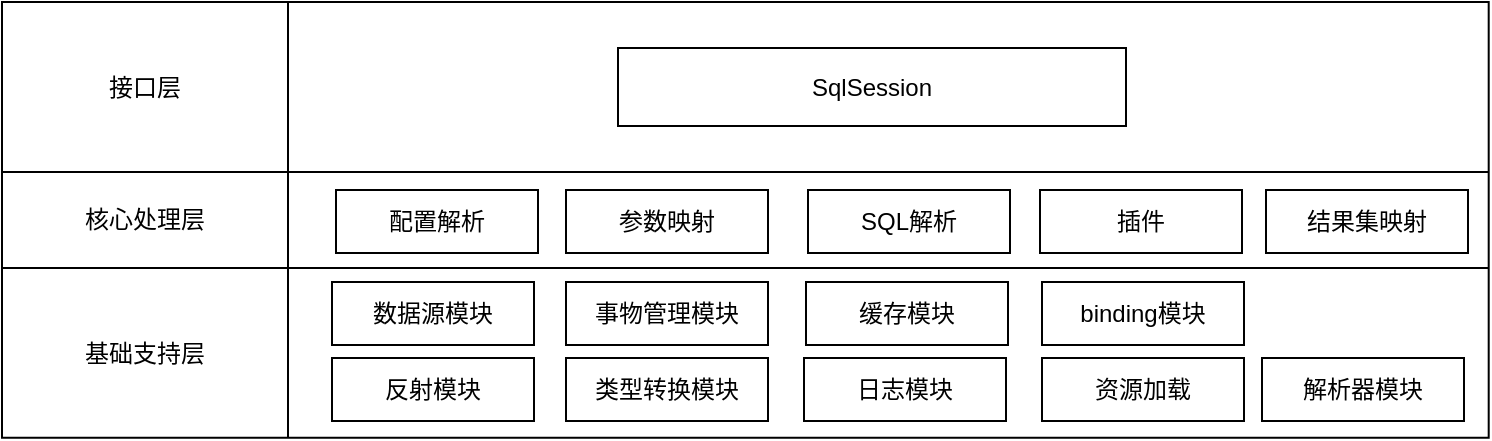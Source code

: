 <mxfile version="15.9.4" type="device" pages="2"><diagram id="mY-Y9Z2XWFCTthz03-gS" name="架构"><mxGraphModel dx="1038" dy="617" grid="0" gridSize="10" guides="1" tooltips="1" connect="1" arrows="1" fold="1" page="0" pageScale="1" pageWidth="827" pageHeight="1169" math="0" shadow="0"><root><mxCell id="0"/><mxCell id="1" parent="0"/><mxCell id="QC-H8x1On1K3D2_tGW11-4" value="" style="shape=table;startSize=0;container=1;collapsible=0;childLayout=tableLayout;" parent="1" vertex="1"><mxGeometry x="56" y="73" width="743.35" height="217.9" as="geometry"/></mxCell><mxCell id="QC-H8x1On1K3D2_tGW11-5" value="" style="shape=partialRectangle;collapsible=0;dropTarget=0;pointerEvents=0;fillColor=none;top=0;left=0;bottom=0;right=0;points=[[0,0.5],[1,0.5]];portConstraint=eastwest;" parent="QC-H8x1On1K3D2_tGW11-4" vertex="1"><mxGeometry width="743.35" height="85" as="geometry"/></mxCell><mxCell id="QC-H8x1On1K3D2_tGW11-6" value="接口层" style="shape=partialRectangle;html=1;whiteSpace=wrap;connectable=0;overflow=hidden;fillColor=none;top=0;left=0;bottom=0;right=0;pointerEvents=1;" parent="QC-H8x1On1K3D2_tGW11-5" vertex="1"><mxGeometry width="143" height="85" as="geometry"><mxRectangle width="143" height="85" as="alternateBounds"/></mxGeometry></mxCell><mxCell id="QC-H8x1On1K3D2_tGW11-7" value="" style="shape=partialRectangle;html=1;whiteSpace=wrap;connectable=0;overflow=hidden;fillColor=none;top=0;left=0;bottom=0;right=0;pointerEvents=1;" parent="QC-H8x1On1K3D2_tGW11-5" vertex="1"><mxGeometry x="143" width="600" height="85" as="geometry"><mxRectangle width="600" height="85" as="alternateBounds"/></mxGeometry></mxCell><mxCell id="QC-H8x1On1K3D2_tGW11-8" value="" style="shape=partialRectangle;collapsible=0;dropTarget=0;pointerEvents=0;fillColor=none;top=0;left=0;bottom=0;right=0;points=[[0,0.5],[1,0.5]];portConstraint=eastwest;" parent="QC-H8x1On1K3D2_tGW11-4" vertex="1"><mxGeometry y="85" width="743.35" height="48" as="geometry"/></mxCell><mxCell id="QC-H8x1On1K3D2_tGW11-9" value="核心处理层" style="shape=partialRectangle;html=1;whiteSpace=wrap;connectable=0;overflow=hidden;fillColor=none;top=0;left=0;bottom=0;right=0;pointerEvents=1;" parent="QC-H8x1On1K3D2_tGW11-8" vertex="1"><mxGeometry width="143" height="48" as="geometry"><mxRectangle width="143" height="48" as="alternateBounds"/></mxGeometry></mxCell><mxCell id="QC-H8x1On1K3D2_tGW11-10" value="" style="shape=partialRectangle;html=1;whiteSpace=wrap;connectable=0;overflow=hidden;fillColor=none;top=0;left=0;bottom=0;right=0;pointerEvents=1;" parent="QC-H8x1On1K3D2_tGW11-8" vertex="1"><mxGeometry x="143" width="600" height="48" as="geometry"><mxRectangle width="600" height="48" as="alternateBounds"/></mxGeometry></mxCell><mxCell id="QC-H8x1On1K3D2_tGW11-11" value="" style="shape=partialRectangle;collapsible=0;dropTarget=0;pointerEvents=0;fillColor=none;top=0;left=0;bottom=0;right=0;points=[[0,0.5],[1,0.5]];portConstraint=eastwest;" parent="QC-H8x1On1K3D2_tGW11-4" vertex="1"><mxGeometry y="133" width="743.35" height="85" as="geometry"/></mxCell><mxCell id="QC-H8x1On1K3D2_tGW11-12" value="基础支持层" style="shape=partialRectangle;html=1;whiteSpace=wrap;connectable=0;overflow=hidden;fillColor=none;top=0;left=0;bottom=0;right=0;pointerEvents=1;" parent="QC-H8x1On1K3D2_tGW11-11" vertex="1"><mxGeometry width="143" height="85" as="geometry"><mxRectangle width="143" height="85" as="alternateBounds"/></mxGeometry></mxCell><mxCell id="QC-H8x1On1K3D2_tGW11-13" value="" style="shape=partialRectangle;html=1;whiteSpace=wrap;connectable=0;overflow=hidden;fillColor=none;top=0;left=0;bottom=0;right=0;pointerEvents=1;" parent="QC-H8x1On1K3D2_tGW11-11" vertex="1"><mxGeometry x="143" width="600" height="85" as="geometry"><mxRectangle width="600" height="85" as="alternateBounds"/></mxGeometry></mxCell><mxCell id="QC-H8x1On1K3D2_tGW11-14" value="SqlSession" style="rounded=0;whiteSpace=wrap;html=1;" parent="1" vertex="1"><mxGeometry x="364" y="96" width="254" height="39" as="geometry"/></mxCell><mxCell id="QC-H8x1On1K3D2_tGW11-15" value="配置解析" style="rounded=0;whiteSpace=wrap;html=1;" parent="1" vertex="1"><mxGeometry x="223" y="167" width="101" height="31.5" as="geometry"/></mxCell><mxCell id="QC-H8x1On1K3D2_tGW11-16" value="参数映射" style="rounded=0;whiteSpace=wrap;html=1;" parent="1" vertex="1"><mxGeometry x="338" y="167" width="101" height="31.5" as="geometry"/></mxCell><mxCell id="QC-H8x1On1K3D2_tGW11-17" value="SQL解析" style="rounded=0;whiteSpace=wrap;html=1;" parent="1" vertex="1"><mxGeometry x="459" y="167" width="101" height="31.5" as="geometry"/></mxCell><mxCell id="QC-H8x1On1K3D2_tGW11-18" value="结果集映射" style="rounded=0;whiteSpace=wrap;html=1;" parent="1" vertex="1"><mxGeometry x="688" y="167" width="101" height="31.5" as="geometry"/></mxCell><mxCell id="QC-H8x1On1K3D2_tGW11-19" value="插件" style="rounded=0;whiteSpace=wrap;html=1;" parent="1" vertex="1"><mxGeometry x="575" y="167" width="101" height="31.5" as="geometry"/></mxCell><mxCell id="QC-H8x1On1K3D2_tGW11-30" value="数据源模块" style="rounded=0;whiteSpace=wrap;html=1;" parent="1" vertex="1"><mxGeometry x="221" y="213" width="101" height="31.5" as="geometry"/></mxCell><mxCell id="QC-H8x1On1K3D2_tGW11-40" value="事物管理模块" style="rounded=0;whiteSpace=wrap;html=1;" parent="1" vertex="1"><mxGeometry x="338" y="213" width="101" height="31.5" as="geometry"/></mxCell><mxCell id="QC-H8x1On1K3D2_tGW11-41" value="缓存模块" style="rounded=0;whiteSpace=wrap;html=1;" parent="1" vertex="1"><mxGeometry x="458" y="213" width="101" height="31.5" as="geometry"/></mxCell><mxCell id="QC-H8x1On1K3D2_tGW11-42" value="binding模块" style="rounded=0;whiteSpace=wrap;html=1;" parent="1" vertex="1"><mxGeometry x="576" y="213" width="101" height="31.5" as="geometry"/></mxCell><mxCell id="QC-H8x1On1K3D2_tGW11-43" value="反射模块" style="rounded=0;whiteSpace=wrap;html=1;" parent="1" vertex="1"><mxGeometry x="221" y="251" width="101" height="31.5" as="geometry"/></mxCell><mxCell id="QC-H8x1On1K3D2_tGW11-44" value="类型转换模块" style="rounded=0;whiteSpace=wrap;html=1;" parent="1" vertex="1"><mxGeometry x="338" y="251" width="101" height="31.5" as="geometry"/></mxCell><mxCell id="QC-H8x1On1K3D2_tGW11-54" value="日志模块" style="rounded=0;whiteSpace=wrap;html=1;" parent="1" vertex="1"><mxGeometry x="457" y="251" width="101" height="31.5" as="geometry"/></mxCell><mxCell id="QC-H8x1On1K3D2_tGW11-55" value="资源加载" style="rounded=0;whiteSpace=wrap;html=1;" parent="1" vertex="1"><mxGeometry x="576" y="251" width="101" height="31.5" as="geometry"/></mxCell><mxCell id="QC-H8x1On1K3D2_tGW11-57" value="解析器模块" style="rounded=0;whiteSpace=wrap;html=1;" parent="1" vertex="1"><mxGeometry x="686" y="251" width="101" height="31.5" as="geometry"/></mxCell></root></mxGraphModel></diagram><diagram id="aUOBJeQLFwmm-x7sytA_" name="层次结构"><mxGraphModel dx="1883" dy="881" grid="0" gridSize="10" guides="1" tooltips="1" connect="1" arrows="1" fold="1" page="0" pageScale="1" pageWidth="827" pageHeight="1169" math="0" shadow="0"><root><mxCell id="G-gz9NyZcsvjxb7HtBgI-0"/><mxCell id="G-gz9NyZcsvjxb7HtBgI-1" parent="G-gz9NyZcsvjxb7HtBgI-0"/><mxCell id="G-gz9NyZcsvjxb7HtBgI-36" style="edgeStyle=orthogonalEdgeStyle;rounded=0;orthogonalLoop=1;jettySize=auto;html=1;exitX=0.75;exitY=0;exitDx=0;exitDy=0;entryX=1;entryY=0.5;entryDx=0;entryDy=0;fontSize=21;dashed=1;fillColor=#1ba1e2;strokeColor=#006EAF;" edge="1" parent="G-gz9NyZcsvjxb7HtBgI-1" source="G-gz9NyZcsvjxb7HtBgI-34" target="G-gz9NyZcsvjxb7HtBgI-7"><mxGeometry relative="1" as="geometry"><Array as="points"><mxPoint x="429" y="490"/><mxPoint x="429" y="446"/></Array></mxGeometry></mxCell><mxCell id="G-gz9NyZcsvjxb7HtBgI-38" style="edgeStyle=orthogonalEdgeStyle;rounded=0;orthogonalLoop=1;jettySize=auto;html=1;exitX=0.75;exitY=0;exitDx=0;exitDy=0;entryX=1;entryY=0.5;entryDx=0;entryDy=0;fontSize=15;dashed=1;fillColor=#1ba1e2;strokeColor=#006EAF;" edge="1" parent="G-gz9NyZcsvjxb7HtBgI-1" source="G-gz9NyZcsvjxb7HtBgI-34" target="G-gz9NyZcsvjxb7HtBgI-6"><mxGeometry relative="1" as="geometry"><Array as="points"><mxPoint x="516" y="490"/><mxPoint x="516" y="356"/></Array></mxGeometry></mxCell><mxCell id="G-gz9NyZcsvjxb7HtBgI-34" value="" style="rounded=1;whiteSpace=wrap;html=1;fontSize=21;" vertex="1" parent="G-gz9NyZcsvjxb7HtBgI-1"><mxGeometry x="-61" y="490" width="641" height="224" as="geometry"/></mxCell><mxCell id="G-gz9NyZcsvjxb7HtBgI-14" style="edgeStyle=orthogonalEdgeStyle;rounded=0;orthogonalLoop=1;jettySize=auto;html=1;exitX=0.75;exitY=0;exitDx=0;exitDy=0;fontSize=21;fillColor=#1ba1e2;strokeColor=#006EAF;" edge="1" parent="G-gz9NyZcsvjxb7HtBgI-1" source="G-gz9NyZcsvjxb7HtBgI-12" target="G-gz9NyZcsvjxb7HtBgI-8"><mxGeometry relative="1" as="geometry"/></mxCell><mxCell id="G-gz9NyZcsvjxb7HtBgI-12" value="" style="rounded=0;whiteSpace=wrap;html=1;" vertex="1" parent="G-gz9NyZcsvjxb7HtBgI-1"><mxGeometry x="-20" y="603" width="567" height="97" as="geometry"/></mxCell><mxCell id="G-gz9NyZcsvjxb7HtBgI-30" style="edgeStyle=orthogonalEdgeStyle;rounded=0;orthogonalLoop=1;jettySize=auto;html=1;exitX=0.25;exitY=1;exitDx=0;exitDy=0;entryX=0.25;entryY=0;entryDx=0;entryDy=0;fontSize=21;fillColor=#e51400;strokeColor=#B20000;" edge="1" parent="G-gz9NyZcsvjxb7HtBgI-1" source="G-gz9NyZcsvjxb7HtBgI-2" target="G-gz9NyZcsvjxb7HtBgI-3"><mxGeometry relative="1" as="geometry"/></mxCell><mxCell id="G-gz9NyZcsvjxb7HtBgI-2" value="SqlSession" style="rounded=1;whiteSpace=wrap;html=1;" vertex="1" parent="G-gz9NyZcsvjxb7HtBgI-1"><mxGeometry x="69" y="89" width="305.5" height="31" as="geometry"/></mxCell><mxCell id="G-gz9NyZcsvjxb7HtBgI-29" style="edgeStyle=orthogonalEdgeStyle;rounded=0;orthogonalLoop=1;jettySize=auto;html=1;exitX=0.25;exitY=1;exitDx=0;exitDy=0;entryX=0.75;entryY=0;entryDx=0;entryDy=0;fontSize=21;fillColor=#e51400;strokeColor=#B20000;" edge="1" parent="G-gz9NyZcsvjxb7HtBgI-1" source="G-gz9NyZcsvjxb7HtBgI-3" target="G-gz9NyZcsvjxb7HtBgI-4"><mxGeometry relative="1" as="geometry"/></mxCell><mxCell id="G-gz9NyZcsvjxb7HtBgI-31" style="edgeStyle=orthogonalEdgeStyle;rounded=0;orthogonalLoop=1;jettySize=auto;html=1;exitX=0.75;exitY=0;exitDx=0;exitDy=0;entryX=0.75;entryY=1;entryDx=0;entryDy=0;fontSize=21;fillColor=#1ba1e2;strokeColor=#006EAF;" edge="1" parent="G-gz9NyZcsvjxb7HtBgI-1" source="G-gz9NyZcsvjxb7HtBgI-3" target="G-gz9NyZcsvjxb7HtBgI-2"><mxGeometry relative="1" as="geometry"><Array as="points"><mxPoint x="298" y="186"/></Array></mxGeometry></mxCell><mxCell id="G-gz9NyZcsvjxb7HtBgI-3" value="Executor" style="rounded=1;whiteSpace=wrap;html=1;" vertex="1" parent="G-gz9NyZcsvjxb7HtBgI-1"><mxGeometry x="56" y="186" width="358" height="31" as="geometry"/></mxCell><mxCell id="G-gz9NyZcsvjxb7HtBgI-27" style="edgeStyle=orthogonalEdgeStyle;rounded=0;orthogonalLoop=1;jettySize=auto;html=1;exitX=0.25;exitY=1;exitDx=0;exitDy=0;entryX=0.142;entryY=0.004;entryDx=0;entryDy=0;entryPerimeter=0;fontSize=21;dashed=1;fillColor=#e51400;strokeColor=#B20000;" edge="1" parent="G-gz9NyZcsvjxb7HtBgI-1" source="G-gz9NyZcsvjxb7HtBgI-4" target="G-gz9NyZcsvjxb7HtBgI-12"><mxGeometry relative="1" as="geometry"><Array as="points"><mxPoint x="61" y="303"/></Array></mxGeometry></mxCell><mxCell id="G-gz9NyZcsvjxb7HtBgI-28" style="edgeStyle=orthogonalEdgeStyle;rounded=0;orthogonalLoop=1;jettySize=auto;html=1;exitX=0.75;exitY=1;exitDx=0;exitDy=0;entryX=0.25;entryY=0;entryDx=0;entryDy=0;fontSize=21;dashed=1;fillColor=#e51400;strokeColor=#B20000;" edge="1" parent="G-gz9NyZcsvjxb7HtBgI-1" source="G-gz9NyZcsvjxb7HtBgI-4" target="G-gz9NyZcsvjxb7HtBgI-5"><mxGeometry relative="1" as="geometry"/></mxCell><mxCell id="G-gz9NyZcsvjxb7HtBgI-4" value="StatementHandler" style="rounded=1;whiteSpace=wrap;html=1;" vertex="1" parent="G-gz9NyZcsvjxb7HtBgI-1"><mxGeometry x="26" y="272" width="159" height="31" as="geometry"/></mxCell><mxCell id="G-gz9NyZcsvjxb7HtBgI-19" style="edgeStyle=orthogonalEdgeStyle;rounded=0;orthogonalLoop=1;jettySize=auto;html=1;exitX=0.75;exitY=1;exitDx=0;exitDy=0;entryX=0.25;entryY=0;entryDx=0;entryDy=0;fontSize=21;dashed=1;fillColor=#e51400;strokeColor=#B20000;" edge="1" parent="G-gz9NyZcsvjxb7HtBgI-1" source="G-gz9NyZcsvjxb7HtBgI-5" target="G-gz9NyZcsvjxb7HtBgI-7"><mxGeometry relative="1" as="geometry"><Array as="points"><mxPoint x="268" y="371"/><mxPoint x="268" y="401"/></Array></mxGeometry></mxCell><mxCell id="G-gz9NyZcsvjxb7HtBgI-23" style="edgeStyle=orthogonalEdgeStyle;rounded=0;orthogonalLoop=1;jettySize=auto;html=1;exitX=0.5;exitY=1;exitDx=0;exitDy=0;entryX=0.25;entryY=0;entryDx=0;entryDy=0;fontSize=21;dashed=1;fillColor=#e51400;strokeColor=#B20000;" edge="1" parent="G-gz9NyZcsvjxb7HtBgI-1" source="G-gz9NyZcsvjxb7HtBgI-5" target="G-gz9NyZcsvjxb7HtBgI-12"><mxGeometry relative="1" as="geometry"><Array as="points"><mxPoint x="122" y="371"/></Array></mxGeometry></mxCell><mxCell id="G-gz9NyZcsvjxb7HtBgI-5" value="ParameterHandler" style="rounded=1;whiteSpace=wrap;html=1;" vertex="1" parent="G-gz9NyZcsvjxb7HtBgI-1"><mxGeometry x="115" y="340" width="159" height="31" as="geometry"/></mxCell><mxCell id="G-gz9NyZcsvjxb7HtBgI-32" style="edgeStyle=orthogonalEdgeStyle;rounded=0;orthogonalLoop=1;jettySize=auto;html=1;exitX=0.25;exitY=0;exitDx=0;exitDy=0;entryX=0.75;entryY=1;entryDx=0;entryDy=0;fontSize=21;fillColor=#1ba1e2;strokeColor=#006EAF;" edge="1" parent="G-gz9NyZcsvjxb7HtBgI-1" source="G-gz9NyZcsvjxb7HtBgI-6" target="G-gz9NyZcsvjxb7HtBgI-3"><mxGeometry relative="1" as="geometry"><Array as="points"><mxPoint x="325" y="340"/><mxPoint x="325" y="279"/></Array></mxGeometry></mxCell><mxCell id="G-gz9NyZcsvjxb7HtBgI-6" value="ResultSetHandler" style="rounded=1;whiteSpace=wrap;html=1;" vertex="1" parent="G-gz9NyZcsvjxb7HtBgI-1"><mxGeometry x="309" y="340" width="159" height="31" as="geometry"/></mxCell><mxCell id="G-gz9NyZcsvjxb7HtBgI-18" style="edgeStyle=orthogonalEdgeStyle;rounded=0;orthogonalLoop=1;jettySize=auto;html=1;exitX=0.75;exitY=0;exitDx=0;exitDy=0;entryX=0.25;entryY=1;entryDx=0;entryDy=0;fontSize=21;dashed=1;fillColor=#1ba1e2;strokeColor=#006EAF;" edge="1" parent="G-gz9NyZcsvjxb7HtBgI-1" source="G-gz9NyZcsvjxb7HtBgI-7" target="G-gz9NyZcsvjxb7HtBgI-6"><mxGeometry relative="1" as="geometry"><Array as="points"><mxPoint x="349" y="432"/></Array></mxGeometry></mxCell><mxCell id="G-gz9NyZcsvjxb7HtBgI-20" style="edgeStyle=orthogonalEdgeStyle;rounded=0;orthogonalLoop=1;jettySize=auto;html=1;exitX=0.25;exitY=1;exitDx=0;exitDy=0;fontSize=21;dashed=1;fillColor=#e51400;strokeColor=#B20000;" edge="1" parent="G-gz9NyZcsvjxb7HtBgI-1" source="G-gz9NyZcsvjxb7HtBgI-7" target="G-gz9NyZcsvjxb7HtBgI-13"><mxGeometry relative="1" as="geometry"><Array as="points"><mxPoint x="247" y="461"/></Array></mxGeometry></mxCell><mxCell id="G-gz9NyZcsvjxb7HtBgI-7" value="TypeHandler&amp;lt;T&amp;gt;" style="rounded=1;whiteSpace=wrap;html=1;" vertex="1" parent="G-gz9NyZcsvjxb7HtBgI-1"><mxGeometry x="218" y="430" width="198" height="31" as="geometry"/></mxCell><mxCell id="G-gz9NyZcsvjxb7HtBgI-8" value="ResultSet" style="rounded=1;whiteSpace=wrap;html=1;" vertex="1" parent="G-gz9NyZcsvjxb7HtBgI-1"><mxGeometry x="326" y="507" width="159" height="31" as="geometry"/></mxCell><mxCell id="G-gz9NyZcsvjxb7HtBgI-9" value="PreparedStatement" style="rounded=1;whiteSpace=wrap;html=1;" vertex="1" parent="G-gz9NyZcsvjxb7HtBgI-1"><mxGeometry x="-1" y="647" width="159" height="31" as="geometry"/></mxCell><mxCell id="G-gz9NyZcsvjxb7HtBgI-10" value="SimpleStatement" style="rounded=1;whiteSpace=wrap;html=1;" vertex="1" parent="G-gz9NyZcsvjxb7HtBgI-1"><mxGeometry x="176" y="647" width="159" height="31" as="geometry"/></mxCell><mxCell id="G-gz9NyZcsvjxb7HtBgI-11" value="CallableStatement" style="rounded=1;whiteSpace=wrap;html=1;" vertex="1" parent="G-gz9NyZcsvjxb7HtBgI-1"><mxGeometry x="353" y="647" width="159" height="31" as="geometry"/></mxCell><mxCell id="G-gz9NyZcsvjxb7HtBgI-13" value="&lt;span style=&quot;font-size: 21px;&quot;&gt;Statement&lt;/span&gt;" style="text;html=1;align=center;verticalAlign=middle;resizable=0;points=[];autosize=1;strokeColor=none;fillColor=none;fontSize=21;" vertex="1" parent="G-gz9NyZcsvjxb7HtBgI-1"><mxGeometry x="194" y="605" width="106" height="29" as="geometry"/></mxCell><mxCell id="G-gz9NyZcsvjxb7HtBgI-37" value="返回结果集" style="text;html=1;align=center;verticalAlign=middle;resizable=0;points=[];autosize=1;strokeColor=none;fillColor=none;fontSize=15;" vertex="1" parent="G-gz9NyZcsvjxb7HtBgI-1"><mxGeometry x="412" y="563" width="85" height="22" as="geometry"/></mxCell><mxCell id="G-gz9NyZcsvjxb7HtBgI-40" value="" style="edgeStyle=orthogonalEdgeStyle;rounded=0;orthogonalLoop=1;jettySize=auto;html=1;dashed=1;fontSize=15;" edge="1" parent="G-gz9NyZcsvjxb7HtBgI-1" source="G-gz9NyZcsvjxb7HtBgI-39" target="G-gz9NyZcsvjxb7HtBgI-2"><mxGeometry relative="1" as="geometry"><Array as="points"><mxPoint x="355" y="75"/><mxPoint x="222" y="75"/></Array></mxGeometry></mxCell><mxCell id="G-gz9NyZcsvjxb7HtBgI-39" value="完成 Mybatis 工作顶层 API 接口，作为会话访问。&lt;br style=&quot;font-size: 11px;&quot;&gt;完成 CRUD 功能" style="text;html=1;align=center;verticalAlign=middle;resizable=0;points=[];autosize=1;strokeColor=none;fillColor=none;fontSize=11;labelBackgroundColor=none;spacing=5;" vertex="1" parent="G-gz9NyZcsvjxb7HtBgI-1"><mxGeometry x="212" y="21" width="286" height="40" as="geometry"/></mxCell><mxCell id="G-gz9NyZcsvjxb7HtBgI-44" style="edgeStyle=orthogonalEdgeStyle;rounded=0;orthogonalLoop=1;jettySize=auto;html=1;entryX=1;entryY=0.5;entryDx=0;entryDy=0;dashed=1;fontSize=15;" edge="1" parent="G-gz9NyZcsvjxb7HtBgI-1" source="G-gz9NyZcsvjxb7HtBgI-41" target="G-gz9NyZcsvjxb7HtBgI-3"><mxGeometry relative="1" as="geometry"/></mxCell><mxCell id="G-gz9NyZcsvjxb7HtBgI-41" value="Mybatis 执行器, 是 Mybatis 的核心&lt;br style=&quot;font-size: 12px;&quot;&gt;负责 SQL 动态语句的生成和查询缓存的维护" style="text;html=1;align=center;verticalAlign=middle;resizable=0;points=[];autosize=1;strokeColor=none;fillColor=none;fontSize=12;" vertex="1" parent="G-gz9NyZcsvjxb7HtBgI-1"><mxGeometry x="348" y="137" width="244" height="32" as="geometry"/></mxCell><mxCell id="G-gz9NyZcsvjxb7HtBgI-46" value="" style="edgeStyle=orthogonalEdgeStyle;rounded=0;orthogonalLoop=1;jettySize=auto;html=1;dashed=1;fontSize=11;" edge="1" parent="G-gz9NyZcsvjxb7HtBgI-1" source="G-gz9NyZcsvjxb7HtBgI-45" target="G-gz9NyZcsvjxb7HtBgI-5"><mxGeometry relative="1" as="geometry"/></mxCell><mxCell id="G-gz9NyZcsvjxb7HtBgI-45" value="负责根据传递参数值&lt;br style=&quot;font-size: 11px;&quot;&gt;对statement对象设置参数" style="text;html=1;align=center;verticalAlign=middle;resizable=0;points=[];autosize=1;strokeColor=none;fillColor=none;fontSize=11;" vertex="1" parent="G-gz9NyZcsvjxb7HtBgI-1"><mxGeometry x="179" y="270" width="147" height="30" as="geometry"/></mxCell><mxCell id="G-gz9NyZcsvjxb7HtBgI-48" value="" style="edgeStyle=orthogonalEdgeStyle;rounded=0;orthogonalLoop=1;jettySize=auto;html=1;dashed=1;fontSize=11;" edge="1" parent="G-gz9NyZcsvjxb7HtBgI-1" source="G-gz9NyZcsvjxb7HtBgI-47" target="G-gz9NyZcsvjxb7HtBgI-6"><mxGeometry relative="1" as="geometry"/></mxCell><mxCell id="G-gz9NyZcsvjxb7HtBgI-47" value="负责将 ResultSet 集合转换成 LIst" style="text;html=1;align=center;verticalAlign=middle;resizable=0;points=[];autosize=1;strokeColor=none;fillColor=none;fontSize=11;" vertex="1" parent="G-gz9NyZcsvjxb7HtBgI-1"><mxGeometry x="359" y="294" width="188" height="17" as="geometry"/></mxCell><mxCell id="G-gz9NyZcsvjxb7HtBgI-51" value="" style="edgeStyle=orthogonalEdgeStyle;rounded=0;orthogonalLoop=1;jettySize=auto;html=1;dashed=1;fontSize=11;entryX=0.75;entryY=0;entryDx=0;entryDy=0;fontColor=#FF0077;" edge="1" parent="G-gz9NyZcsvjxb7HtBgI-1" source="G-gz9NyZcsvjxb7HtBgI-49" target="G-gz9NyZcsvjxb7HtBgI-7"><mxGeometry relative="1" as="geometry"/></mxCell><mxCell id="G-gz9NyZcsvjxb7HtBgI-49" value="负责 JDBCType 与 JavaType 之间的数据转换&lt;br&gt;1.负责对 Statement 对象设置特定的参数&lt;br&gt;&lt;div&gt;&lt;span&gt;2. 对 Statement 返回的结果集 resultSet 取出特定的列&lt;/span&gt;&lt;/div&gt;" style="text;html=1;align=left;verticalAlign=middle;resizable=0;points=[];autosize=1;strokeColor=none;fillColor=none;fontSize=11;" vertex="1" parent="G-gz9NyZcsvjxb7HtBgI-1"><mxGeometry x="542" y="367" width="295" height="43" as="geometry"/></mxCell></root></mxGraphModel></diagram></mxfile>